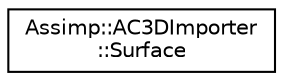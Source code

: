 digraph "Graphical Class Hierarchy"
{
  edge [fontname="Helvetica",fontsize="10",labelfontname="Helvetica",labelfontsize="10"];
  node [fontname="Helvetica",fontsize="10",shape=record];
  rankdir="LR";
  Node1 [label="Assimp::AC3DImporter\l::Surface",height=0.2,width=0.4,color="black", fillcolor="white", style="filled",URL="$struct_assimp_1_1_a_c3_d_importer_1_1_surface.html"];
}
